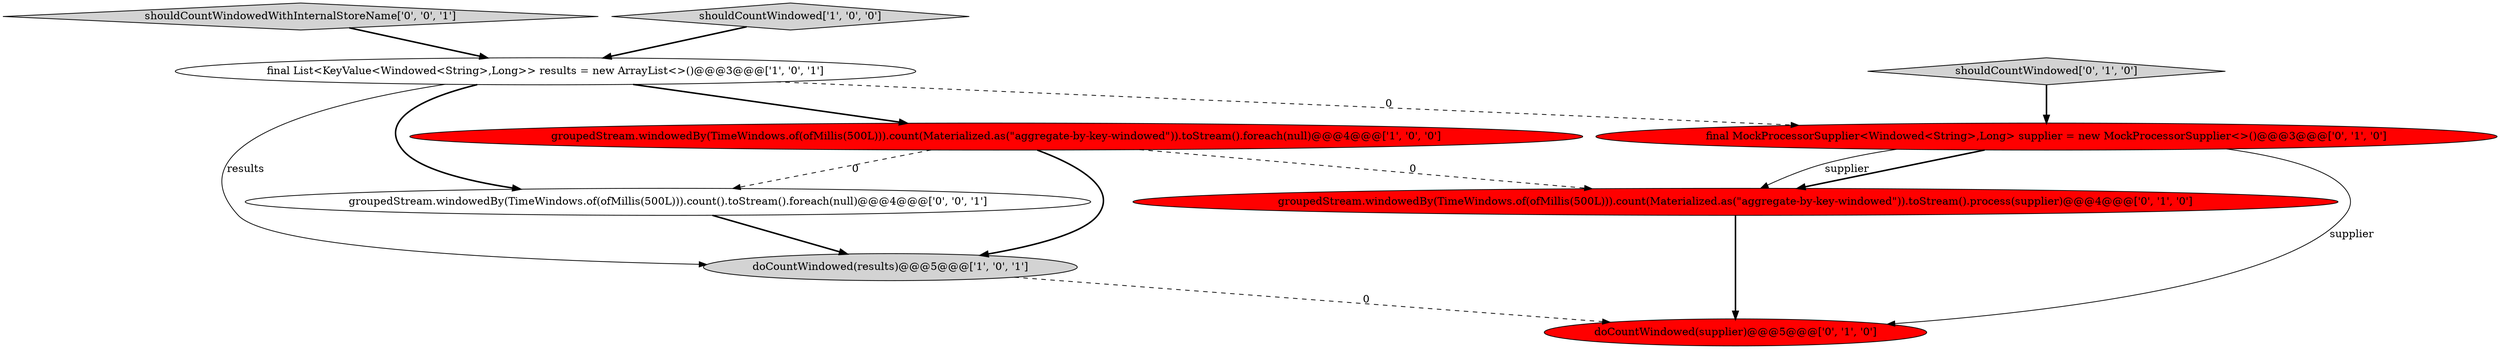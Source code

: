 digraph {
0 [style = filled, label = "groupedStream.windowedBy(TimeWindows.of(ofMillis(500L))).count(Materialized.as(\"aggregate-by-key-windowed\")).toStream().foreach(null)@@@4@@@['1', '0', '0']", fillcolor = red, shape = ellipse image = "AAA1AAABBB1BBB"];
3 [style = filled, label = "final List<KeyValue<Windowed<String>,Long>> results = new ArrayList<>()@@@3@@@['1', '0', '1']", fillcolor = white, shape = ellipse image = "AAA0AAABBB1BBB"];
9 [style = filled, label = "shouldCountWindowedWithInternalStoreName['0', '0', '1']", fillcolor = lightgray, shape = diamond image = "AAA0AAABBB3BBB"];
7 [style = filled, label = "doCountWindowed(supplier)@@@5@@@['0', '1', '0']", fillcolor = red, shape = ellipse image = "AAA1AAABBB2BBB"];
1 [style = filled, label = "shouldCountWindowed['1', '0', '0']", fillcolor = lightgray, shape = diamond image = "AAA0AAABBB1BBB"];
8 [style = filled, label = "groupedStream.windowedBy(TimeWindows.of(ofMillis(500L))).count().toStream().foreach(null)@@@4@@@['0', '0', '1']", fillcolor = white, shape = ellipse image = "AAA0AAABBB3BBB"];
6 [style = filled, label = "groupedStream.windowedBy(TimeWindows.of(ofMillis(500L))).count(Materialized.as(\"aggregate-by-key-windowed\")).toStream().process(supplier)@@@4@@@['0', '1', '0']", fillcolor = red, shape = ellipse image = "AAA1AAABBB2BBB"];
2 [style = filled, label = "doCountWindowed(results)@@@5@@@['1', '0', '1']", fillcolor = lightgray, shape = ellipse image = "AAA0AAABBB1BBB"];
4 [style = filled, label = "final MockProcessorSupplier<Windowed<String>,Long> supplier = new MockProcessorSupplier<>()@@@3@@@['0', '1', '0']", fillcolor = red, shape = ellipse image = "AAA1AAABBB2BBB"];
5 [style = filled, label = "shouldCountWindowed['0', '1', '0']", fillcolor = lightgray, shape = diamond image = "AAA0AAABBB2BBB"];
1->3 [style = bold, label=""];
9->3 [style = bold, label=""];
0->8 [style = dashed, label="0"];
3->2 [style = solid, label="results"];
5->4 [style = bold, label=""];
0->6 [style = dashed, label="0"];
6->7 [style = bold, label=""];
8->2 [style = bold, label=""];
4->7 [style = solid, label="supplier"];
3->4 [style = dashed, label="0"];
2->7 [style = dashed, label="0"];
4->6 [style = bold, label=""];
3->8 [style = bold, label=""];
4->6 [style = solid, label="supplier"];
3->0 [style = bold, label=""];
0->2 [style = bold, label=""];
}
